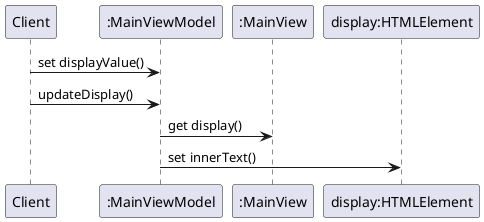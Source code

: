 @startuml UpdateDisplay

participant "Client" as Client
participant ":MainViewModel" as MainViewModel
participant ":MainView" as MainView
participant "display:HTMLElement" as display

Client -> MainViewModel : set displayValue()
Client -> MainViewModel : updateDisplay()
MainViewModel -> MainView : get display()
MainViewModel -> display : set innerText()
